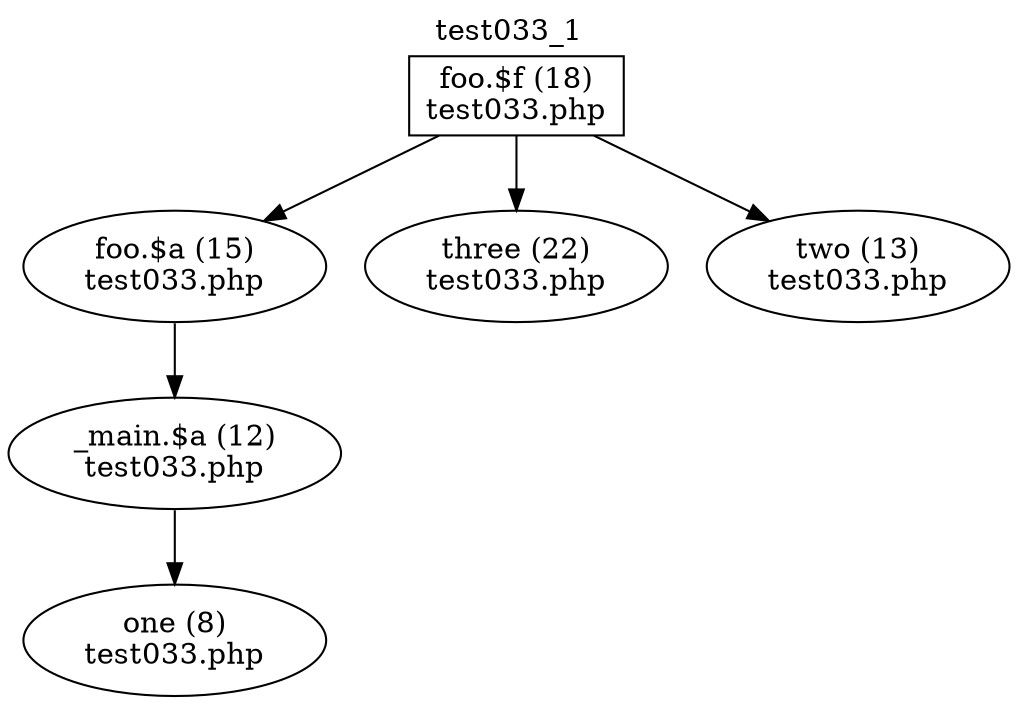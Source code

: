 digraph cfg {
  label="test033_1";
  labelloc=t;
  n1 [shape=box, label="foo.$f (18)\ntest033.php"];
  n2 [shape=ellipse, label="foo.$a (15)\ntest033.php"];
  n3 [shape=ellipse, label="three (22)\ntest033.php"];
  n4 [shape=ellipse, label="two (13)\ntest033.php"];
  n5 [shape=ellipse, label="_main.$a (12)\ntest033.php"];
  n6 [shape=ellipse, label="one (8)\ntest033.php"];
  n1 -> n2;
  n1 -> n3;
  n1 -> n4;
  n2 -> n5;
  n5 -> n6;
}

